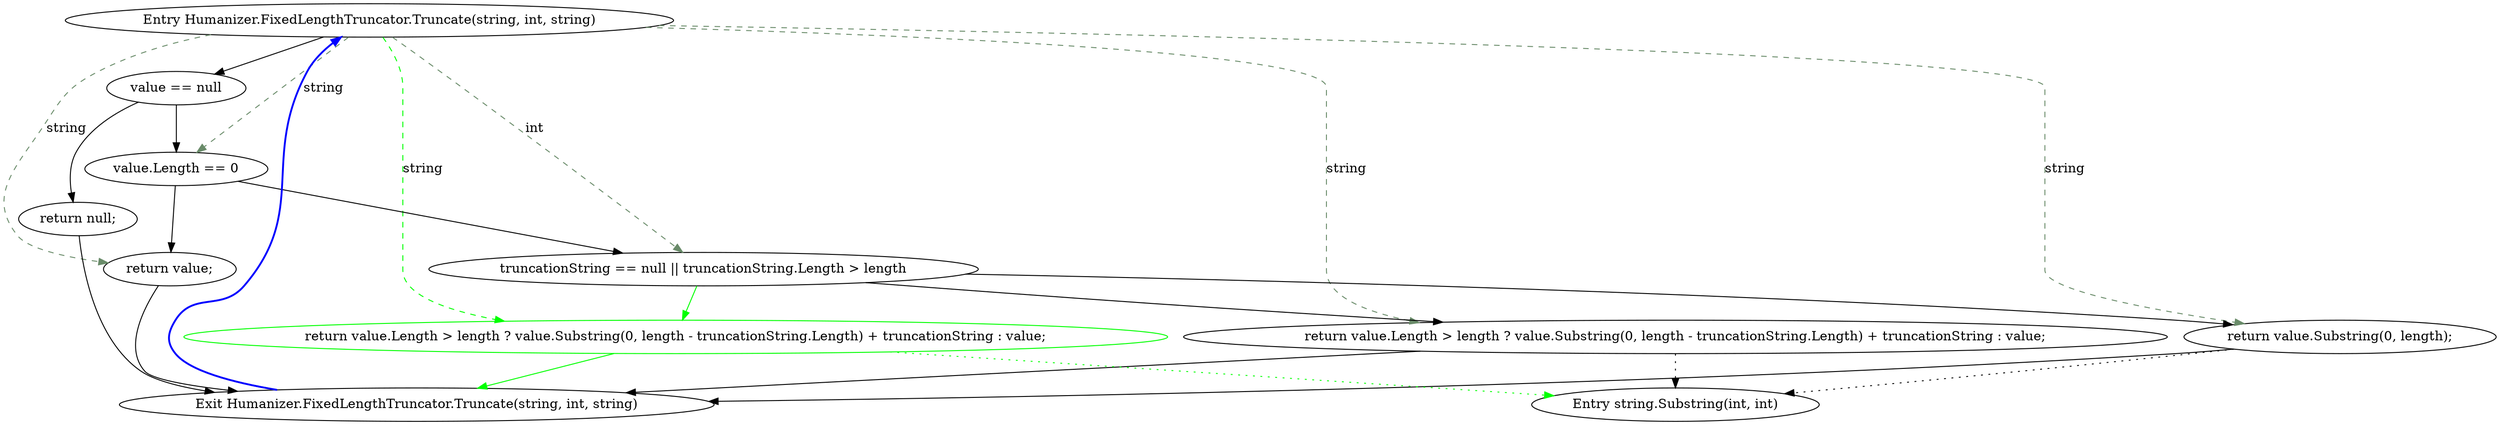 digraph  {
n0 [label="Entry Humanizer.FixedLengthTruncator.Truncate(string, int, string)", span="7-7", cluster="Humanizer.FixedLengthTruncator.Truncate(string, int, string)"];
n1 [label="value == null", span="9-9", cluster="Humanizer.FixedLengthTruncator.Truncate(string, int, string)"];
n3 [label="value.Length == 0", span="12-12", cluster="Humanizer.FixedLengthTruncator.Truncate(string, int, string)"];
n4 [label="return value;", span="13-13", cluster="Humanizer.FixedLengthTruncator.Truncate(string, int, string)"];
n5 [label="truncationString == null || truncationString.Length > length", span="15-15", cluster="Humanizer.FixedLengthTruncator.Truncate(string, int, string)"];
n6 [label="return value.Substring(0, length);", span="16-16", cluster="Humanizer.FixedLengthTruncator.Truncate(string, int, string)"];
n7 [label="return value.Length > length ? value.Substring(0, length - truncationString.Length) + truncationString : value;", span="18-18", cluster="Humanizer.FixedLengthTruncator.Truncate(string, int, string)"];
n2 [label="return null;", span="10-10", cluster="Humanizer.FixedLengthTruncator.Truncate(string, int, string)"];
n8 [label="Exit Humanizer.FixedLengthTruncator.Truncate(string, int, string)", span="7-7", cluster="Humanizer.FixedLengthTruncator.Truncate(string, int, string)"];
n9 [label="Entry string.Substring(int, int)", span="0-0", cluster="string.Substring(int, int)"];
d7 [label="return value.Length > length ? value.Substring(0, length - truncationString.Length) + truncationString : value;", span="18-18", cluster="Humanizer.FixedLengthTruncator.Truncate(string, int, string)", color=green, community=0];
n0 -> n1  [key=0, style=solid];
n0 -> n3  [key=1, style=dashed, color=darkseagreen4, label=string];
n0 -> n4  [key=1, style=dashed, color=darkseagreen4, label=string];
n0 -> n5  [key=1, style=dashed, color=darkseagreen4, label=int];
n0 -> n6  [key=1, style=dashed, color=darkseagreen4, label=string];
n0 -> n7  [key=1, style=dashed, color=darkseagreen4, label=string];
n0 -> d7  [key=1, style=dashed, color=green, label=string];
n1 -> n2  [key=0, style=solid];
n1 -> n3  [key=0, style=solid];
n3 -> n4  [key=0, style=solid];
n3 -> n5  [key=0, style=solid];
n4 -> n8  [key=0, style=solid];
n5 -> n6  [key=0, style=solid];
n5 -> n7  [key=0, style=solid];
n5 -> d7  [key=0, style=solid, color=green];
n6 -> n8  [key=0, style=solid];
n6 -> n9  [key=2, style=dotted];
n7 -> n8  [key=0, style=solid];
n7 -> n9  [key=2, style=dotted];
n2 -> n8  [key=0, style=solid];
n8 -> n0  [key=0, style=bold, color=blue];
d7 -> n8  [key=0, style=solid, color=green];
d7 -> n9  [key=2, style=dotted, color=green];
}
